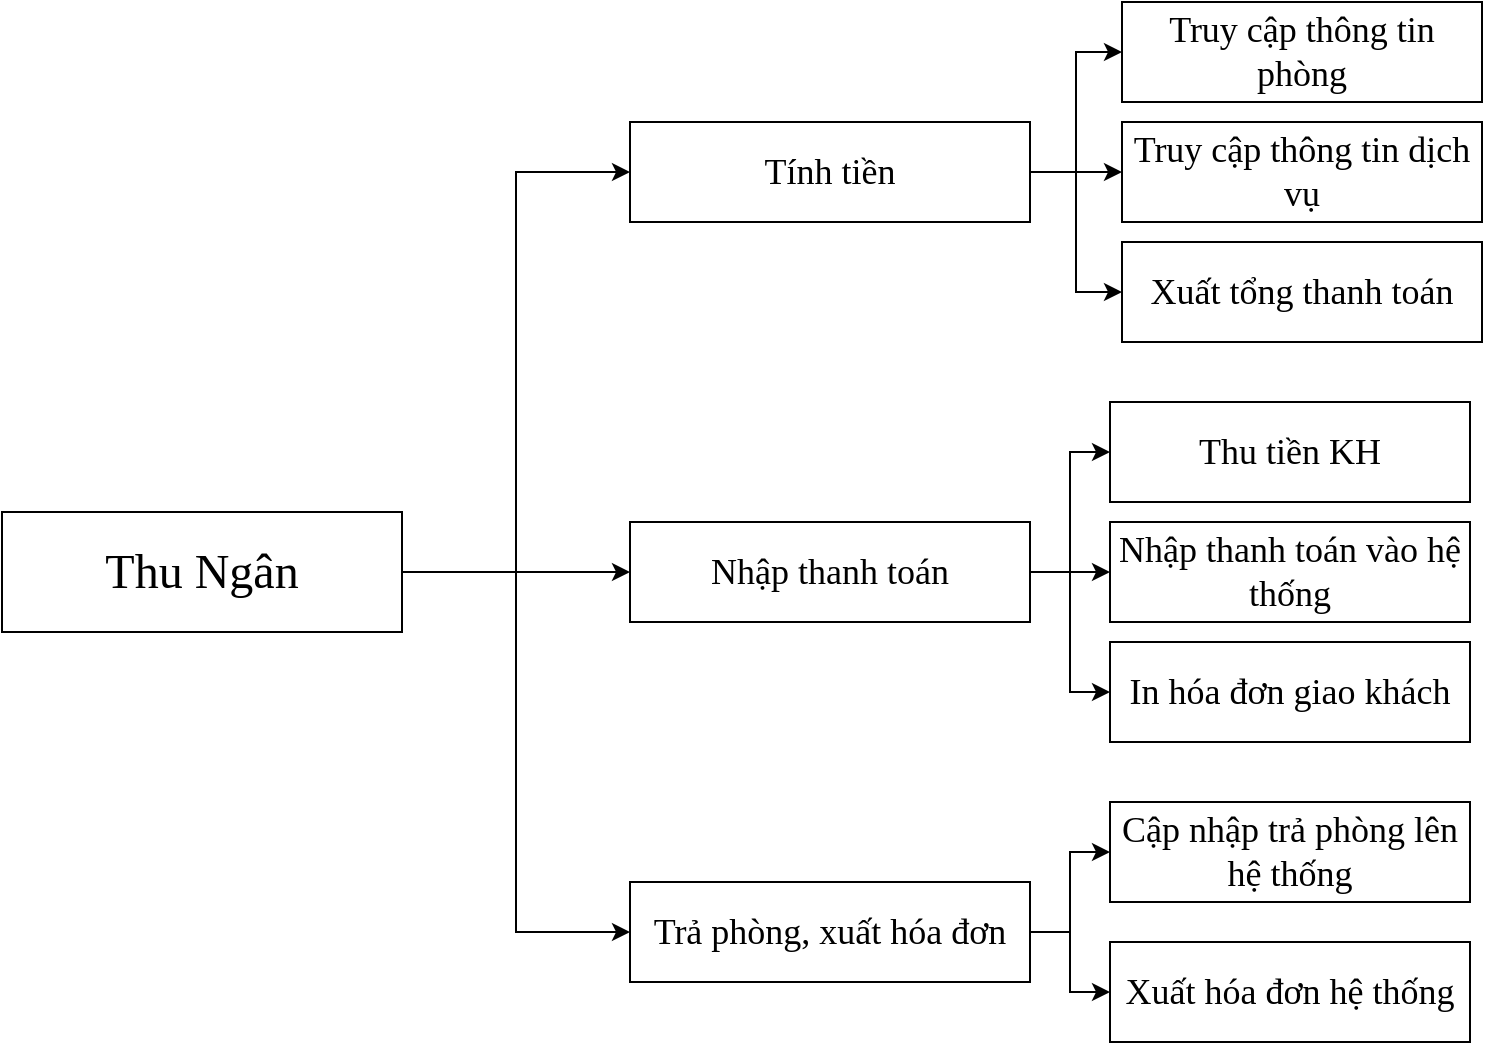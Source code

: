 <mxfile version="15.9.4" type="device"><diagram id="qEKvN0qYR0w1rnqQ3-iu" name="Page-1"><mxGraphModel dx="1422" dy="754" grid="0" gridSize="10" guides="1" tooltips="1" connect="1" arrows="1" fold="1" page="0" pageScale="1" pageWidth="827" pageHeight="1169" math="0" shadow="0"><root><mxCell id="0"/><mxCell id="1" parent="0"/><mxCell id="-361WEhZlp-7ydUOeeK5-1" style="edgeStyle=orthogonalEdgeStyle;rounded=0;orthogonalLoop=1;jettySize=auto;html=1;exitX=1;exitY=0.5;exitDx=0;exitDy=0;entryX=0;entryY=0.5;entryDx=0;entryDy=0;fontFamily=Times New Roman;fontSize=18;" parent="1" source="-361WEhZlp-7ydUOeeK5-5" target="-361WEhZlp-7ydUOeeK5-8" edge="1"><mxGeometry relative="1" as="geometry"/></mxCell><mxCell id="-361WEhZlp-7ydUOeeK5-2" style="edgeStyle=orthogonalEdgeStyle;rounded=0;orthogonalLoop=1;jettySize=auto;html=1;exitX=1;exitY=0.5;exitDx=0;exitDy=0;entryX=0;entryY=0.5;entryDx=0;entryDy=0;fontFamily=Times New Roman;fontSize=18;" parent="1" source="-361WEhZlp-7ydUOeeK5-5" target="-361WEhZlp-7ydUOeeK5-12" edge="1"><mxGeometry relative="1" as="geometry"/></mxCell><mxCell id="-361WEhZlp-7ydUOeeK5-3" style="edgeStyle=orthogonalEdgeStyle;rounded=0;orthogonalLoop=1;jettySize=auto;html=1;exitX=1;exitY=0.5;exitDx=0;exitDy=0;entryX=0;entryY=0.5;entryDx=0;entryDy=0;fontFamily=Times New Roman;fontSize=18;" parent="1" source="-361WEhZlp-7ydUOeeK5-5" target="-361WEhZlp-7ydUOeeK5-18" edge="1"><mxGeometry relative="1" as="geometry"/></mxCell><mxCell id="-361WEhZlp-7ydUOeeK5-5" value="&lt;font style=&quot;font-size: 24px&quot;&gt;Thu Ngân&lt;/font&gt;" style="rounded=0;whiteSpace=wrap;html=1;fontFamily=Times New Roman;fontSize=18;" parent="1" vertex="1"><mxGeometry x="30" y="255" width="200" height="60" as="geometry"/></mxCell><mxCell id="-361WEhZlp-7ydUOeeK5-6" style="edgeStyle=orthogonalEdgeStyle;rounded=0;orthogonalLoop=1;jettySize=auto;html=1;exitX=1;exitY=0.5;exitDx=0;exitDy=0;entryX=0;entryY=0.5;entryDx=0;entryDy=0;fontFamily=Times New Roman;fontSize=18;" parent="1" source="-361WEhZlp-7ydUOeeK5-8" target="-361WEhZlp-7ydUOeeK5-19" edge="1"><mxGeometry relative="1" as="geometry"/></mxCell><mxCell id="-361WEhZlp-7ydUOeeK5-7" style="edgeStyle=orthogonalEdgeStyle;rounded=0;orthogonalLoop=1;jettySize=auto;html=1;exitX=1;exitY=0.5;exitDx=0;exitDy=0;entryX=0;entryY=0.5;entryDx=0;entryDy=0;fontFamily=Times New Roman;fontSize=18;" parent="1" source="-361WEhZlp-7ydUOeeK5-8" target="-361WEhZlp-7ydUOeeK5-27" edge="1"><mxGeometry relative="1" as="geometry"/></mxCell><mxCell id="-361WEhZlp-7ydUOeeK5-30" style="edgeStyle=orthogonalEdgeStyle;rounded=0;orthogonalLoop=1;jettySize=auto;html=1;exitX=1;exitY=0.5;exitDx=0;exitDy=0;entryX=0;entryY=0.5;entryDx=0;entryDy=0;" parent="1" source="-361WEhZlp-7ydUOeeK5-8" target="-361WEhZlp-7ydUOeeK5-29" edge="1"><mxGeometry relative="1" as="geometry"/></mxCell><mxCell id="-361WEhZlp-7ydUOeeK5-8" value="&lt;font&gt;&lt;font style=&quot;font-size: 18px&quot;&gt;Tính tiền&lt;/font&gt;&lt;br&gt;&lt;/font&gt;" style="rounded=0;whiteSpace=wrap;html=1;fontFamily=Times New Roman;fontSize=18;" parent="1" vertex="1"><mxGeometry x="344" y="60" width="200" height="50" as="geometry"/></mxCell><mxCell id="-361WEhZlp-7ydUOeeK5-9" style="edgeStyle=orthogonalEdgeStyle;rounded=0;orthogonalLoop=1;jettySize=auto;html=1;exitX=1;exitY=0.5;exitDx=0;exitDy=0;entryX=0;entryY=0.5;entryDx=0;entryDy=0;fontFamily=Times New Roman;fontSize=18;" parent="1" source="-361WEhZlp-7ydUOeeK5-12" target="-361WEhZlp-7ydUOeeK5-20" edge="1"><mxGeometry relative="1" as="geometry"/></mxCell><mxCell id="-361WEhZlp-7ydUOeeK5-10" style="edgeStyle=orthogonalEdgeStyle;rounded=0;orthogonalLoop=1;jettySize=auto;html=1;exitX=1;exitY=0.5;exitDx=0;exitDy=0;entryX=0;entryY=0.5;entryDx=0;entryDy=0;fontFamily=Times New Roman;fontSize=18;" parent="1" source="-361WEhZlp-7ydUOeeK5-12" target="-361WEhZlp-7ydUOeeK5-21" edge="1"><mxGeometry relative="1" as="geometry"/></mxCell><mxCell id="-361WEhZlp-7ydUOeeK5-11" style="edgeStyle=orthogonalEdgeStyle;rounded=0;orthogonalLoop=1;jettySize=auto;html=1;exitX=1;exitY=0.5;exitDx=0;exitDy=0;entryX=0;entryY=0.5;entryDx=0;entryDy=0;fontFamily=Times New Roman;fontSize=18;" parent="1" source="-361WEhZlp-7ydUOeeK5-12" target="-361WEhZlp-7ydUOeeK5-22" edge="1"><mxGeometry relative="1" as="geometry"/></mxCell><mxCell id="-361WEhZlp-7ydUOeeK5-12" value="&lt;font&gt;&lt;font style=&quot;font-size: 18px&quot;&gt;Nhập thanh toán&lt;/font&gt;&lt;br&gt;&lt;/font&gt;" style="rounded=0;whiteSpace=wrap;html=1;fontFamily=Times New Roman;fontSize=18;" parent="1" vertex="1"><mxGeometry x="344" y="260" width="200" height="50" as="geometry"/></mxCell><mxCell id="-361WEhZlp-7ydUOeeK5-17" style="edgeStyle=orthogonalEdgeStyle;rounded=0;orthogonalLoop=1;jettySize=auto;html=1;exitX=1;exitY=0.5;exitDx=0;exitDy=0;entryX=0;entryY=0.5;entryDx=0;entryDy=0;fontFamily=Times New Roman;fontSize=18;" parent="1" source="-361WEhZlp-7ydUOeeK5-18" target="-361WEhZlp-7ydUOeeK5-26" edge="1"><mxGeometry relative="1" as="geometry"/></mxCell><mxCell id="s4183-JPMXZhZLeJtGS8-29" style="edgeStyle=orthogonalEdgeStyle;rounded=0;orthogonalLoop=1;jettySize=auto;html=1;exitX=1;exitY=0.5;exitDx=0;exitDy=0;entryX=0;entryY=0.5;entryDx=0;entryDy=0;" parent="1" source="-361WEhZlp-7ydUOeeK5-18" target="s4183-JPMXZhZLeJtGS8-28" edge="1"><mxGeometry relative="1" as="geometry"/></mxCell><mxCell id="-361WEhZlp-7ydUOeeK5-18" value="&lt;font&gt;Trả phòng, xuất hóa đơn&lt;br&gt;&lt;/font&gt;" style="rounded=0;whiteSpace=wrap;html=1;fontFamily=Times New Roman;fontSize=18;" parent="1" vertex="1"><mxGeometry x="344" y="440" width="200" height="50" as="geometry"/></mxCell><mxCell id="-361WEhZlp-7ydUOeeK5-19" value="&lt;font&gt;&lt;font style=&quot;font-size: 18px&quot;&gt;Truy cập thông tin phòng&lt;/font&gt;&lt;br&gt;&lt;/font&gt;" style="rounded=0;whiteSpace=wrap;html=1;fontFamily=Times New Roman;fontSize=18;" parent="1" vertex="1"><mxGeometry x="590" width="180" height="50" as="geometry"/></mxCell><mxCell id="-361WEhZlp-7ydUOeeK5-20" value="&lt;font&gt;Thu tiền KH&lt;br&gt;&lt;/font&gt;" style="rounded=0;whiteSpace=wrap;html=1;fontFamily=Times New Roman;fontSize=18;" parent="1" vertex="1"><mxGeometry x="584" y="200" width="180" height="50" as="geometry"/></mxCell><mxCell id="-361WEhZlp-7ydUOeeK5-21" value="&lt;font&gt;Nhập thanh toán vào hệ thống&lt;br&gt;&lt;/font&gt;" style="rounded=0;whiteSpace=wrap;html=1;fontFamily=Times New Roman;fontSize=18;" parent="1" vertex="1"><mxGeometry x="584" y="260" width="180" height="50" as="geometry"/></mxCell><mxCell id="-361WEhZlp-7ydUOeeK5-22" value="&lt;font&gt;&lt;font style=&quot;font-size: 18px&quot;&gt;In hóa đơn giao khách&lt;/font&gt;&lt;br&gt;&lt;/font&gt;" style="rounded=0;whiteSpace=wrap;html=1;fontFamily=Times New Roman;fontSize=18;" parent="1" vertex="1"><mxGeometry x="584" y="320" width="180" height="50" as="geometry"/></mxCell><mxCell id="-361WEhZlp-7ydUOeeK5-26" value="&lt;font&gt;Cập nhập trả phòng lên hệ thống&lt;br&gt;&lt;/font&gt;" style="rounded=0;whiteSpace=wrap;html=1;fontFamily=Times New Roman;fontSize=18;" parent="1" vertex="1"><mxGeometry x="584" y="400" width="180" height="50" as="geometry"/></mxCell><mxCell id="-361WEhZlp-7ydUOeeK5-27" value="&lt;font&gt;&lt;font style=&quot;font-size: 18px&quot;&gt;Truy cập thông tin dịch vụ&lt;/font&gt;&lt;br&gt;&lt;/font&gt;" style="rounded=0;whiteSpace=wrap;html=1;fontFamily=Times New Roman;fontSize=18;" parent="1" vertex="1"><mxGeometry x="590" y="60" width="180" height="50" as="geometry"/></mxCell><mxCell id="-361WEhZlp-7ydUOeeK5-29" value="&lt;font&gt;Xuất tổng thanh toán&lt;br&gt;&lt;/font&gt;" style="rounded=0;whiteSpace=wrap;html=1;fontFamily=Times New Roman;fontSize=18;" parent="1" vertex="1"><mxGeometry x="590" y="120" width="180" height="50" as="geometry"/></mxCell><mxCell id="s4183-JPMXZhZLeJtGS8-28" value="&lt;font&gt;Xuất hóa đơn hệ thống&lt;br&gt;&lt;/font&gt;" style="rounded=0;whiteSpace=wrap;html=1;fontFamily=Times New Roman;fontSize=18;" parent="1" vertex="1"><mxGeometry x="584" y="470" width="180" height="50" as="geometry"/></mxCell></root></mxGraphModel></diagram></mxfile>